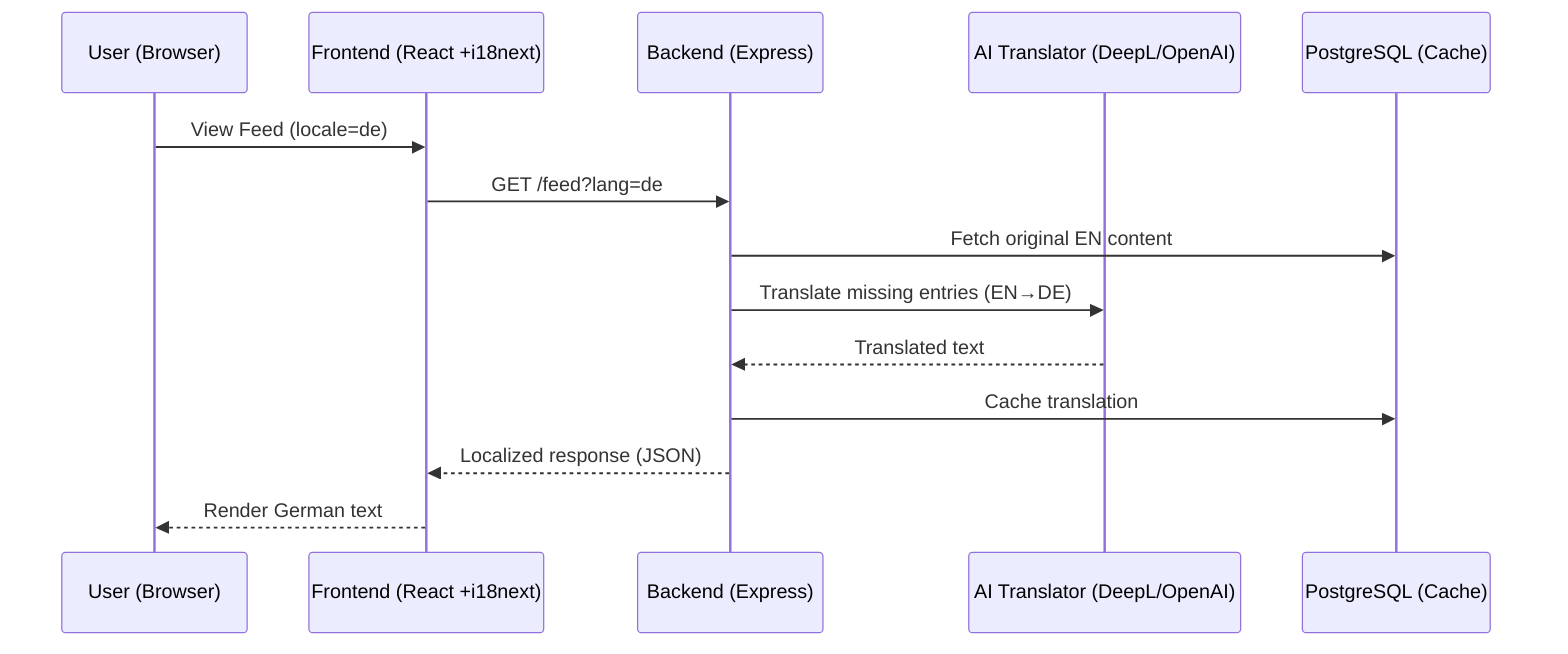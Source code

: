 %% Source: PRD | Section: n/a | Heading: Data Flow
sequenceDiagram
  participant U as User (Browser)
  participant FE as Frontend (React +i18next)
  participant BE as Backend (Express)
  participant AI as AI Translator (DeepL/OpenAI)
  participant DB as PostgreSQL (Cache)

  U->>FE: View Feed (locale=de)
  FE->>BE: GET /feed?lang=de
  BE->>DB: Fetch original EN content
  BE->>AI: Translate missing entries (EN→DE)
  AI-->>BE: Translated text
  BE->>DB: Cache translation
  BE-->>FE: Localized response (JSON)
  FE-->>U: Render German text